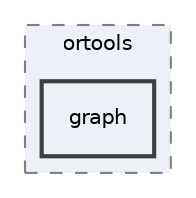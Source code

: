 digraph "graph"
{
 // LATEX_PDF_SIZE
  edge [fontname="Helvetica",fontsize="10",labelfontname="Helvetica",labelfontsize="10"];
  node [fontname="Helvetica",fontsize="10",shape=record];
  compound=true
  subgraph clusterdir_dd9e6105f85b4b8d1432afc92516bdf4 {
    graph [ bgcolor="#edf0f7", pencolor="grey50", style="filled,dashed,", label="ortools", fontname="Helvetica", fontsize="10", URL="dir_dd9e6105f85b4b8d1432afc92516bdf4.html"]
  dir_57289fd743fd8a5b5def0c441b0bd064 [shape=box, label="graph", style="filled,bold,", fillcolor="#edf0f7", color="grey25", URL="dir_57289fd743fd8a5b5def0c441b0bd064.html"];
  }
}
